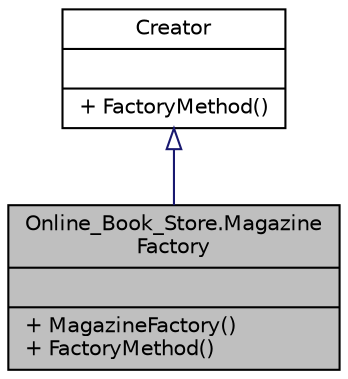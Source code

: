 digraph "Online_Book_Store.MagazineFactory"
{
 // LATEX_PDF_SIZE
  edge [fontname="Helvetica",fontsize="10",labelfontname="Helvetica",labelfontsize="10"];
  node [fontname="Helvetica",fontsize="10",shape=record];
  Node1 [label="{Online_Book_Store.Magazine\lFactory\n||+ MagazineFactory()\l+ FactoryMethod()\l}",height=0.2,width=0.4,color="black", fillcolor="grey75", style="filled", fontcolor="black",tooltip="This file includes to Magazine information."];
  Node2 -> Node1 [dir="back",color="midnightblue",fontsize="10",style="solid",arrowtail="onormal",fontname="Helvetica"];
  Node2 [label="{Creator\n||+ FactoryMethod()\l}",height=0.2,width=0.4,color="black", fillcolor="white", style="filled",URL="$class_online___book___store_1_1_creator.html",tooltip="This file includes to factory method information."];
}
